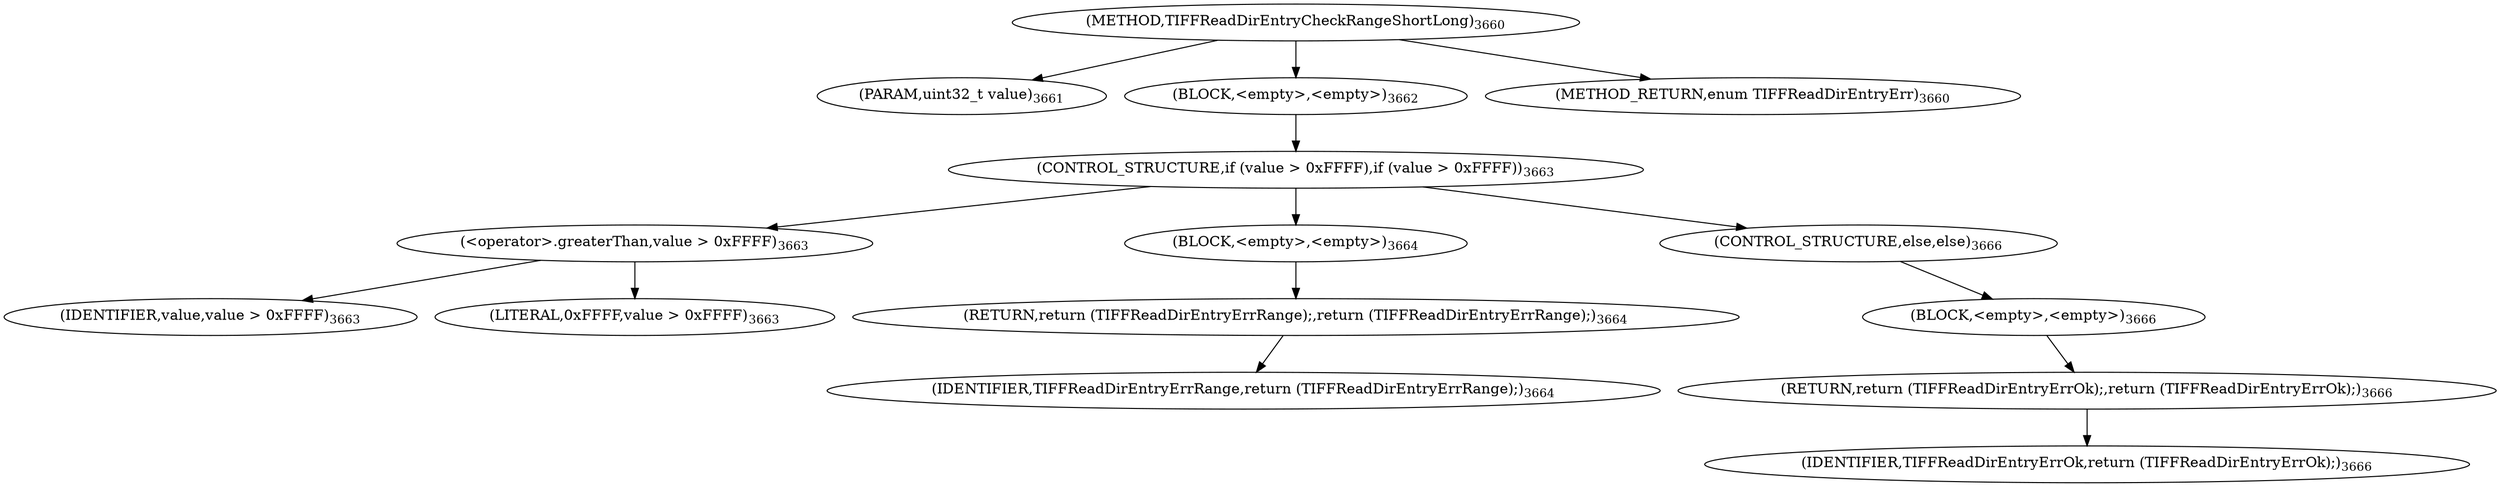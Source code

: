 digraph "TIFFReadDirEntryCheckRangeShortLong" {  
"87605" [label = <(METHOD,TIFFReadDirEntryCheckRangeShortLong)<SUB>3660</SUB>> ]
"87606" [label = <(PARAM,uint32_t value)<SUB>3661</SUB>> ]
"87607" [label = <(BLOCK,&lt;empty&gt;,&lt;empty&gt;)<SUB>3662</SUB>> ]
"87608" [label = <(CONTROL_STRUCTURE,if (value &gt; 0xFFFF),if (value &gt; 0xFFFF))<SUB>3663</SUB>> ]
"87609" [label = <(&lt;operator&gt;.greaterThan,value &gt; 0xFFFF)<SUB>3663</SUB>> ]
"87610" [label = <(IDENTIFIER,value,value &gt; 0xFFFF)<SUB>3663</SUB>> ]
"87611" [label = <(LITERAL,0xFFFF,value &gt; 0xFFFF)<SUB>3663</SUB>> ]
"87612" [label = <(BLOCK,&lt;empty&gt;,&lt;empty&gt;)<SUB>3664</SUB>> ]
"87613" [label = <(RETURN,return (TIFFReadDirEntryErrRange);,return (TIFFReadDirEntryErrRange);)<SUB>3664</SUB>> ]
"87614" [label = <(IDENTIFIER,TIFFReadDirEntryErrRange,return (TIFFReadDirEntryErrRange);)<SUB>3664</SUB>> ]
"87615" [label = <(CONTROL_STRUCTURE,else,else)<SUB>3666</SUB>> ]
"87616" [label = <(BLOCK,&lt;empty&gt;,&lt;empty&gt;)<SUB>3666</SUB>> ]
"87617" [label = <(RETURN,return (TIFFReadDirEntryErrOk);,return (TIFFReadDirEntryErrOk);)<SUB>3666</SUB>> ]
"87618" [label = <(IDENTIFIER,TIFFReadDirEntryErrOk,return (TIFFReadDirEntryErrOk);)<SUB>3666</SUB>> ]
"87619" [label = <(METHOD_RETURN,enum TIFFReadDirEntryErr)<SUB>3660</SUB>> ]
  "87605" -> "87606" 
  "87605" -> "87607" 
  "87605" -> "87619" 
  "87607" -> "87608" 
  "87608" -> "87609" 
  "87608" -> "87612" 
  "87608" -> "87615" 
  "87609" -> "87610" 
  "87609" -> "87611" 
  "87612" -> "87613" 
  "87613" -> "87614" 
  "87615" -> "87616" 
  "87616" -> "87617" 
  "87617" -> "87618" 
}

